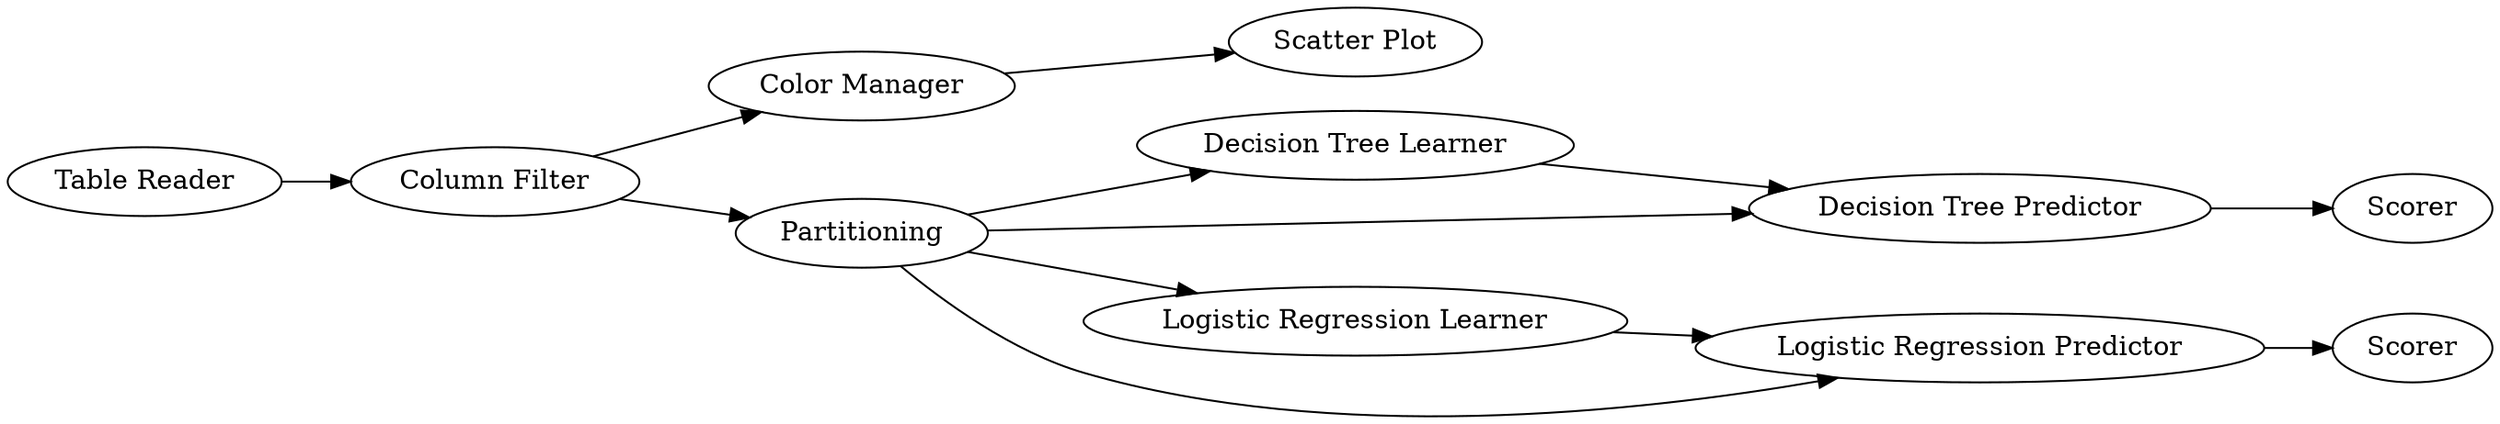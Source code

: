 digraph {
	81 [label="Color Manager"]
	83 [label="Scatter Plot"]
	86 [label=Partitioning]
	88 [label="Decision Tree Learner"]
	89 [label="Decision Tree Predictor"]
	90 [label=Scorer]
	93 [label=Scorer]
	95 [label="Table Reader"]
	103 [label="Column Filter"]
	104 [label="Logistic Regression Learner"]
	105 [label="Logistic Regression Predictor"]
	81 -> 83
	86 -> 104
	86 -> 88
	86 -> 89
	86 -> 105
	88 -> 89
	89 -> 90
	95 -> 103
	103 -> 86
	103 -> 81
	104 -> 105
	105 -> 93
	rankdir=LR
}
